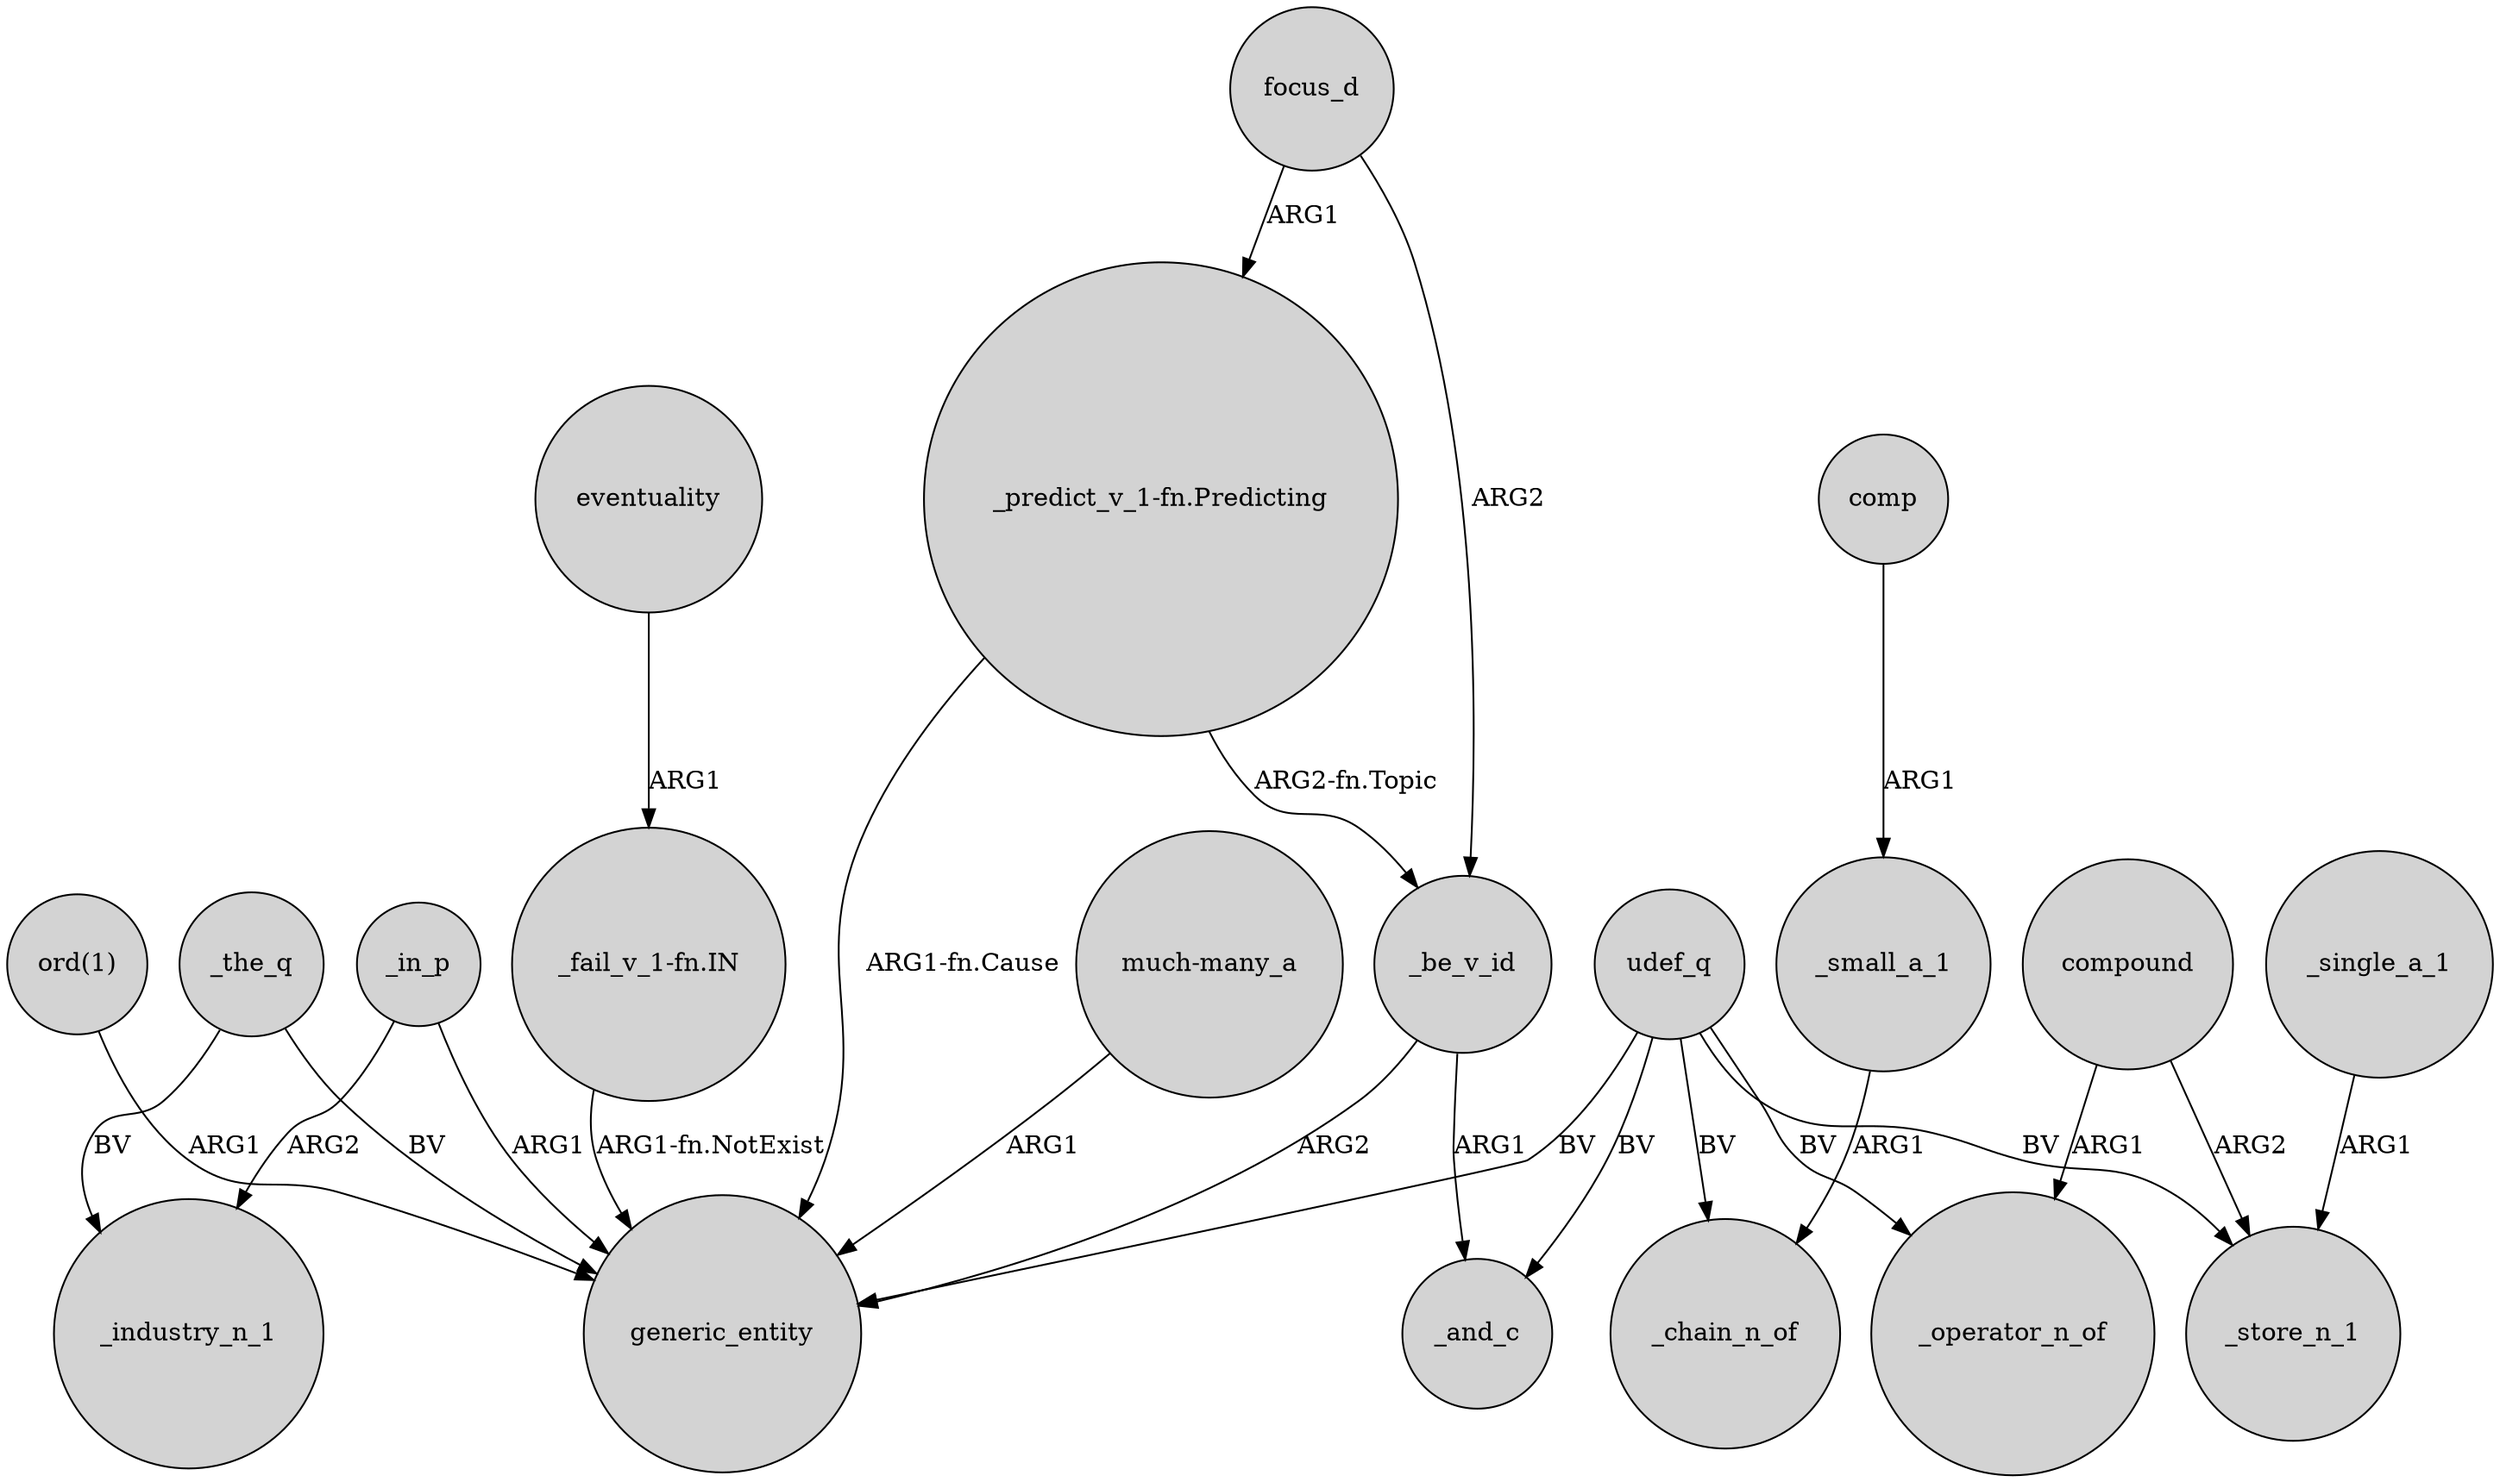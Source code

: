 digraph {
	node [shape=circle style=filled]
	focus_d -> _be_v_id [label=ARG2]
	"ord(1)" -> generic_entity [label=ARG1]
	_the_q -> generic_entity [label=BV]
	"_predict_v_1-fn.Predicting" -> generic_entity [label="ARG1-fn.Cause"]
	udef_q -> generic_entity [label=BV]
	"_fail_v_1-fn.IN" -> generic_entity [label="ARG1-fn.NotExist"]
	"much-many_a" -> generic_entity [label=ARG1]
	eventuality -> "_fail_v_1-fn.IN" [label=ARG1]
	udef_q -> _chain_n_of [label=BV]
	_in_p -> _industry_n_1 [label=ARG2]
	"_predict_v_1-fn.Predicting" -> _be_v_id [label="ARG2-fn.Topic"]
	focus_d -> "_predict_v_1-fn.Predicting" [label=ARG1]
	_be_v_id -> _and_c [label=ARG1]
	_the_q -> _industry_n_1 [label=BV]
	_be_v_id -> generic_entity [label=ARG2]
	_small_a_1 -> _chain_n_of [label=ARG1]
	_single_a_1 -> _store_n_1 [label=ARG1]
	comp -> _small_a_1 [label=ARG1]
	udef_q -> _operator_n_of [label=BV]
	compound -> _operator_n_of [label=ARG1]
	compound -> _store_n_1 [label=ARG2]
	_in_p -> generic_entity [label=ARG1]
	udef_q -> _and_c [label=BV]
	udef_q -> _store_n_1 [label=BV]
}
